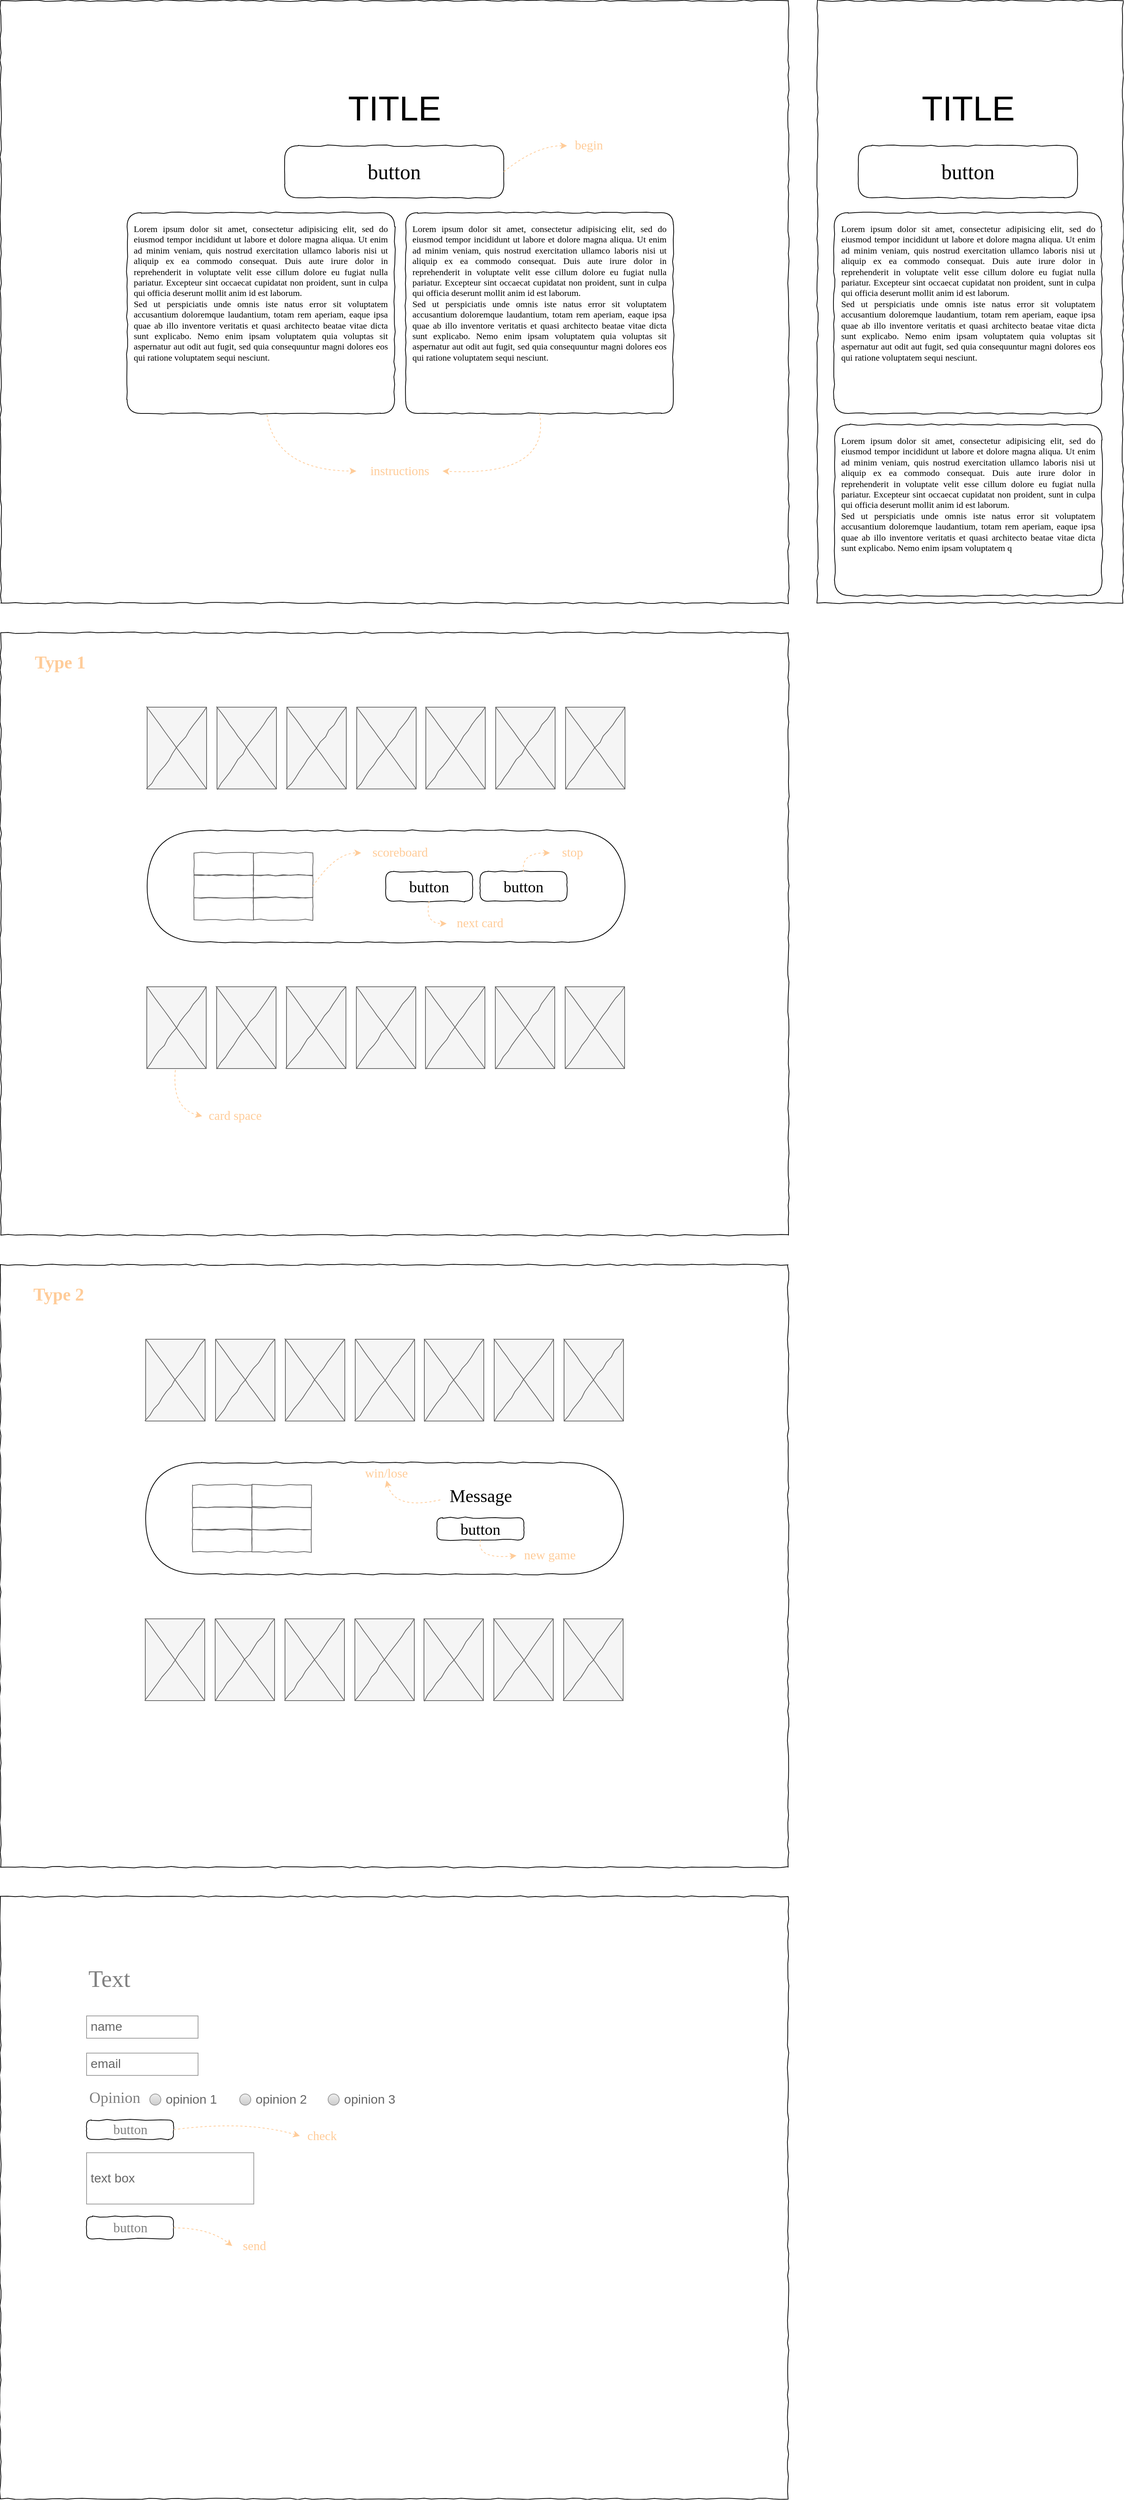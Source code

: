 <mxfile version="10.6.7" type="github"><diagram name="Page-1" id="03018318-947c-dd8e-b7a3-06fadd420f32"><mxGraphModel dx="854" dy="727" grid="1" gridSize="10" guides="1" tooltips="1" connect="1" arrows="1" fold="1" page="1" pageScale="1" pageWidth="1100" pageHeight="850" background="#ffffff" math="0" shadow="0"><root><mxCell id="0"/><mxCell id="1" parent="0"/><mxCell id="S-sE8mVcfjPv7YNDt74Y-12" value="" style="whiteSpace=wrap;html=1;rounded=0;shadow=0;labelBackgroundColor=none;strokeColor=#000000;strokeWidth=1;fillColor=none;fontFamily=Verdana;fontSize=12;fontColor=#000000;align=center;comic=1;" parent="1" vertex="1"><mxGeometry x="20" y="870" width="1060" height="810" as="geometry"/></mxCell><mxCell id="677b7b8949515195-1" value="" style="whiteSpace=wrap;html=1;rounded=0;shadow=0;labelBackgroundColor=none;strokeColor=#000000;strokeWidth=1;fillColor=none;fontFamily=Verdana;fontSize=12;fontColor=#000000;align=center;comic=1;" parent="1" vertex="1"><mxGeometry x="20" y="20" width="1060" height="810" as="geometry"/></mxCell><mxCell id="677b7b8949515195-15" value="&lt;div style=&quot;text-align: justify&quot;&gt;&lt;span&gt;Lorem ipsum dolor sit amet, consectetur adipisicing elit, sed do eiusmod tempor incididunt ut labore et dolore magna aliqua. Ut enim ad minim veniam, quis nostrud exercitation ullamco laboris nisi ut aliquip ex ea commodo consequat. Duis aute irure dolor in reprehenderit in voluptate velit esse cillum dolore eu fugiat nulla pariatur. Excepteur sint occaecat cupidatat non proident, sunt in culpa qui officia deserunt mollit anim id est laborum.&lt;/span&gt;&lt;/div&gt;&lt;div style=&quot;text-align: justify&quot;&gt;&lt;span&gt;Sed ut perspiciatis unde omnis iste natus error sit voluptatem accusantium doloremque laudantium, totam rem aperiam, eaque ipsa quae ab illo inventore veritatis et quasi architecto beatae vitae dicta sunt explicabo. Nemo enim ipsam voluptatem quia voluptas sit aspernatur aut odit aut fugit, sed quia consequuntur magni dolores eos qui ratione voluptatem sequi nesciunt.&amp;nbsp;&lt;/span&gt;&lt;/div&gt;" style="whiteSpace=wrap;html=1;rounded=1;shadow=0;labelBackgroundColor=none;strokeColor=#000000;strokeWidth=1;fillColor=none;fontFamily=Verdana;fontSize=12;fontColor=#000000;align=center;verticalAlign=top;spacing=10;comic=1;arcSize=7;" parent="1" vertex="1"><mxGeometry x="190" y="305" width="360" height="270" as="geometry"/></mxCell><mxCell id="677b7b8949515195-16" value="" style="verticalLabelPosition=bottom;shadow=0;dashed=0;align=center;html=1;verticalAlign=top;strokeWidth=1;shape=mxgraph.mockup.graphics.simpleIcon;strokeColor=#666666;fillColor=#f5f5f5;rounded=0;labelBackgroundColor=none;fontFamily=Verdana;fontSize=14;fontColor=#333333;comic=1;" parent="1" vertex="1"><mxGeometry x="217" y="970" width="80" height="110" as="geometry"/></mxCell><mxCell id="S-sE8mVcfjPv7YNDt74Y-5" value="&lt;p style=&quot;line-height: 70%&quot;&gt;button&lt;/p&gt;" style="whiteSpace=wrap;html=1;rounded=1;shadow=0;labelBackgroundColor=none;strokeColor=#000000;strokeWidth=1;fillColor=#ffffff;fontFamily=Verdana;fontSize=28;fontColor=#000000;align=center;comic=1;arcSize=26;" parent="1" vertex="1"><mxGeometry x="402" y="215" width="295" height="70" as="geometry"/></mxCell><mxCell id="S-sE8mVcfjPv7YNDt74Y-6" value="&lt;font style=&quot;font-size: 46px&quot;&gt;TITLE&lt;/font&gt;" style="text;html=1;strokeColor=none;fillColor=none;align=center;verticalAlign=middle;whiteSpace=wrap;rounded=0;" parent="1" vertex="1"><mxGeometry x="460" y="150" width="180" height="30" as="geometry"/></mxCell><mxCell id="S-sE8mVcfjPv7YNDt74Y-8" value="&lt;div style=&quot;text-align: justify&quot;&gt;&lt;span&gt;Lorem ipsum dolor sit amet, consectetur adipisicing elit, sed do eiusmod tempor incididunt ut labore et dolore magna aliqua. Ut enim ad minim veniam, quis nostrud exercitation ullamco laboris nisi ut aliquip ex ea commodo consequat. Duis aute irure dolor in reprehenderit in voluptate velit esse cillum dolore eu fugiat nulla pariatur. Excepteur sint occaecat cupidatat non proident, sunt in culpa qui officia deserunt mollit anim id est laborum.&lt;/span&gt;&lt;/div&gt;&lt;div style=&quot;text-align: justify&quot;&gt;&lt;span&gt;Sed ut perspiciatis unde omnis iste natus error sit voluptatem accusantium doloremque laudantium, totam rem aperiam, eaque ipsa quae ab illo inventore veritatis et quasi architecto beatae vitae dicta sunt explicabo. Nemo enim ipsam voluptatem quia voluptas sit aspernatur aut odit aut fugit, sed quia consequuntur magni dolores eos qui ratione voluptatem sequi nesciunt.&amp;nbsp;&lt;/span&gt;&lt;/div&gt;" style="whiteSpace=wrap;html=1;rounded=1;shadow=0;labelBackgroundColor=none;strokeColor=#000000;strokeWidth=1;fillColor=none;fontFamily=Verdana;fontSize=12;fontColor=#000000;align=center;verticalAlign=top;spacing=10;comic=1;arcSize=6;" parent="1" vertex="1"><mxGeometry x="565" y="305" width="360" height="270" as="geometry"/></mxCell><mxCell id="S-sE8mVcfjPv7YNDt74Y-13" value="&lt;div style=&quot;text-align: justify&quot;&gt;&lt;br&gt;&lt;/div&gt;" style="whiteSpace=wrap;html=1;rounded=1;shadow=0;labelBackgroundColor=none;strokeColor=#000000;strokeWidth=1;fillColor=none;fontFamily=Verdana;fontSize=12;fontColor=#000000;align=center;verticalAlign=top;spacing=10;comic=1;arcSize=50;" parent="1" vertex="1"><mxGeometry x="217" y="1136" width="643" height="150" as="geometry"/></mxCell><mxCell id="S-sE8mVcfjPv7YNDt74Y-22" value="" style="group" parent="1" vertex="1" connectable="0"><mxGeometry x="280" y="1166" width="160" height="90" as="geometry"/></mxCell><mxCell id="S-sE8mVcfjPv7YNDt74Y-16" value="" style="rounded=0;whiteSpace=wrap;html=1;shadow=0;dashed=0;strokeColor=#666666;strokeWidth=1;fillColor=none;fontSize=17;fontColor=#ffffff;comic=1;" parent="S-sE8mVcfjPv7YNDt74Y-22" vertex="1"><mxGeometry x="80" width="80" height="30" as="geometry"/></mxCell><mxCell id="S-sE8mVcfjPv7YNDt74Y-17" value="" style="rounded=0;whiteSpace=wrap;html=1;shadow=0;dashed=0;strokeColor=#666666;strokeWidth=1;fillColor=none;fontSize=17;fontColor=#ffffff;comic=1;" parent="S-sE8mVcfjPv7YNDt74Y-22" vertex="1"><mxGeometry width="80" height="30" as="geometry"/></mxCell><mxCell id="S-sE8mVcfjPv7YNDt74Y-18" value="" style="rounded=0;whiteSpace=wrap;html=1;shadow=0;dashed=0;strokeColor=#666666;strokeWidth=1;fillColor=none;fontSize=17;fontColor=#ffffff;comic=1;" parent="S-sE8mVcfjPv7YNDt74Y-22" vertex="1"><mxGeometry x="80" y="30" width="80" height="30" as="geometry"/></mxCell><mxCell id="S-sE8mVcfjPv7YNDt74Y-19" value="" style="rounded=0;whiteSpace=wrap;html=1;shadow=0;dashed=0;strokeColor=#666666;strokeWidth=1;fillColor=none;fontSize=17;fontColor=#ffffff;comic=1;" parent="S-sE8mVcfjPv7YNDt74Y-22" vertex="1"><mxGeometry y="30" width="80" height="30" as="geometry"/></mxCell><mxCell id="S-sE8mVcfjPv7YNDt74Y-20" value="" style="rounded=0;whiteSpace=wrap;html=1;shadow=0;dashed=0;strokeColor=#666666;strokeWidth=1;fillColor=none;fontSize=17;fontColor=#ffffff;comic=1;" parent="S-sE8mVcfjPv7YNDt74Y-22" vertex="1"><mxGeometry x="80" y="60" width="80" height="30" as="geometry"/></mxCell><mxCell id="S-sE8mVcfjPv7YNDt74Y-21" value="" style="rounded=0;whiteSpace=wrap;html=1;shadow=0;dashed=0;strokeColor=#666666;strokeWidth=1;fillColor=none;fontSize=17;fontColor=#ffffff;comic=1;" parent="S-sE8mVcfjPv7YNDt74Y-22" vertex="1"><mxGeometry y="60" width="80" height="30" as="geometry"/></mxCell><mxCell id="S-sE8mVcfjPv7YNDt74Y-23" value="&lt;p style=&quot;line-height: 70%&quot;&gt;&lt;font style=&quot;font-size: 21px&quot;&gt;button&lt;/font&gt;&lt;/p&gt;" style="whiteSpace=wrap;html=1;rounded=1;shadow=0;labelBackgroundColor=none;strokeColor=#000000;strokeWidth=1;fillColor=#ffffff;fontFamily=Verdana;fontSize=28;fontColor=#000000;align=center;comic=1;arcSize=26;" parent="1" vertex="1"><mxGeometry x="538" y="1191" width="117" height="40" as="geometry"/></mxCell><mxCell id="S-sE8mVcfjPv7YNDt74Y-26" value="&lt;p style=&quot;line-height: 70%&quot;&gt;&lt;font style=&quot;font-size: 21px&quot;&gt;button&lt;/font&gt;&lt;/p&gt;" style="whiteSpace=wrap;html=1;rounded=1;shadow=0;labelBackgroundColor=none;strokeColor=#000000;strokeWidth=1;fillColor=#ffffff;fontFamily=Verdana;fontSize=28;fontColor=#000000;align=center;comic=1;arcSize=26;" parent="1" vertex="1"><mxGeometry x="665" y="1191" width="117" height="40" as="geometry"/></mxCell><mxCell id="S-sE8mVcfjPv7YNDt74Y-34" value="" style="verticalLabelPosition=bottom;shadow=0;dashed=0;align=center;html=1;verticalAlign=top;strokeWidth=1;shape=mxgraph.mockup.graphics.simpleIcon;strokeColor=#666666;fillColor=#f5f5f5;rounded=0;labelBackgroundColor=none;fontFamily=Verdana;fontSize=14;fontColor=#333333;comic=1;" parent="1" vertex="1"><mxGeometry x="311" y="970" width="80" height="110" as="geometry"/></mxCell><mxCell id="S-sE8mVcfjPv7YNDt74Y-35" value="" style="verticalLabelPosition=bottom;shadow=0;dashed=0;align=center;html=1;verticalAlign=top;strokeWidth=1;shape=mxgraph.mockup.graphics.simpleIcon;strokeColor=#666666;fillColor=#f5f5f5;rounded=0;labelBackgroundColor=none;fontFamily=Verdana;fontSize=14;fontColor=#333333;comic=1;" parent="1" vertex="1"><mxGeometry x="405" y="970" width="80" height="110" as="geometry"/></mxCell><mxCell id="S-sE8mVcfjPv7YNDt74Y-36" value="" style="verticalLabelPosition=bottom;shadow=0;dashed=0;align=center;html=1;verticalAlign=top;strokeWidth=1;shape=mxgraph.mockup.graphics.simpleIcon;strokeColor=#666666;fillColor=#f5f5f5;rounded=0;labelBackgroundColor=none;fontFamily=Verdana;fontSize=14;fontColor=#333333;comic=1;" parent="1" vertex="1"><mxGeometry x="499" y="970" width="80" height="110" as="geometry"/></mxCell><mxCell id="S-sE8mVcfjPv7YNDt74Y-37" value="" style="verticalLabelPosition=bottom;shadow=0;dashed=0;align=center;html=1;verticalAlign=top;strokeWidth=1;shape=mxgraph.mockup.graphics.simpleIcon;strokeColor=#666666;fillColor=#f5f5f5;rounded=0;labelBackgroundColor=none;fontFamily=Verdana;fontSize=14;fontColor=#333333;comic=1;" parent="1" vertex="1"><mxGeometry x="592" y="970" width="80" height="110" as="geometry"/></mxCell><mxCell id="S-sE8mVcfjPv7YNDt74Y-38" value="" style="verticalLabelPosition=bottom;shadow=0;dashed=0;align=center;html=1;verticalAlign=top;strokeWidth=1;shape=mxgraph.mockup.graphics.simpleIcon;strokeColor=#666666;fillColor=#f5f5f5;rounded=0;labelBackgroundColor=none;fontFamily=Verdana;fontSize=14;fontColor=#333333;comic=1;" parent="1" vertex="1"><mxGeometry x="686" y="970" width="80" height="110" as="geometry"/></mxCell><mxCell id="S-sE8mVcfjPv7YNDt74Y-39" value="" style="verticalLabelPosition=bottom;shadow=0;dashed=0;align=center;html=1;verticalAlign=top;strokeWidth=1;shape=mxgraph.mockup.graphics.simpleIcon;strokeColor=#666666;fillColor=#f5f5f5;rounded=0;labelBackgroundColor=none;fontFamily=Verdana;fontSize=14;fontColor=#333333;comic=1;" parent="1" vertex="1"><mxGeometry x="780" y="970" width="80" height="110" as="geometry"/></mxCell><mxCell id="S-sE8mVcfjPv7YNDt74Y-41" value="" style="verticalLabelPosition=bottom;shadow=0;dashed=0;align=center;html=1;verticalAlign=top;strokeWidth=1;shape=mxgraph.mockup.graphics.simpleIcon;strokeColor=#666666;fillColor=#f5f5f5;rounded=0;labelBackgroundColor=none;fontFamily=Verdana;fontSize=14;fontColor=#333333;comic=1;" parent="1" vertex="1"><mxGeometry x="216.5" y="1346" width="80" height="110" as="geometry"/></mxCell><mxCell id="S-sE8mVcfjPv7YNDt74Y-42" value="" style="verticalLabelPosition=bottom;shadow=0;dashed=0;align=center;html=1;verticalAlign=top;strokeWidth=1;shape=mxgraph.mockup.graphics.simpleIcon;strokeColor=#666666;fillColor=#f5f5f5;rounded=0;labelBackgroundColor=none;fontFamily=Verdana;fontSize=14;fontColor=#333333;comic=1;" parent="1" vertex="1"><mxGeometry x="310.5" y="1346" width="80" height="110" as="geometry"/></mxCell><mxCell id="S-sE8mVcfjPv7YNDt74Y-43" value="" style="verticalLabelPosition=bottom;shadow=0;dashed=0;align=center;html=1;verticalAlign=top;strokeWidth=1;shape=mxgraph.mockup.graphics.simpleIcon;strokeColor=#666666;fillColor=#f5f5f5;rounded=0;labelBackgroundColor=none;fontFamily=Verdana;fontSize=14;fontColor=#333333;comic=1;" parent="1" vertex="1"><mxGeometry x="404.5" y="1346" width="80" height="110" as="geometry"/></mxCell><mxCell id="S-sE8mVcfjPv7YNDt74Y-44" value="" style="verticalLabelPosition=bottom;shadow=0;dashed=0;align=center;html=1;verticalAlign=top;strokeWidth=1;shape=mxgraph.mockup.graphics.simpleIcon;strokeColor=#666666;fillColor=#f5f5f5;rounded=0;labelBackgroundColor=none;fontFamily=Verdana;fontSize=14;fontColor=#333333;comic=1;" parent="1" vertex="1"><mxGeometry x="498.5" y="1346" width="80" height="110" as="geometry"/></mxCell><mxCell id="S-sE8mVcfjPv7YNDt74Y-45" value="" style="verticalLabelPosition=bottom;shadow=0;dashed=0;align=center;html=1;verticalAlign=top;strokeWidth=1;shape=mxgraph.mockup.graphics.simpleIcon;strokeColor=#666666;fillColor=#f5f5f5;rounded=0;labelBackgroundColor=none;fontFamily=Verdana;fontSize=14;fontColor=#333333;comic=1;" parent="1" vertex="1"><mxGeometry x="591.5" y="1346" width="80" height="110" as="geometry"/></mxCell><mxCell id="S-sE8mVcfjPv7YNDt74Y-46" value="" style="verticalLabelPosition=bottom;shadow=0;dashed=0;align=center;html=1;verticalAlign=top;strokeWidth=1;shape=mxgraph.mockup.graphics.simpleIcon;strokeColor=#666666;fillColor=#f5f5f5;rounded=0;labelBackgroundColor=none;fontFamily=Verdana;fontSize=14;fontColor=#333333;comic=1;" parent="1" vertex="1"><mxGeometry x="685.5" y="1346" width="80" height="110" as="geometry"/></mxCell><mxCell id="S-sE8mVcfjPv7YNDt74Y-47" value="" style="verticalLabelPosition=bottom;shadow=0;dashed=0;align=center;html=1;verticalAlign=top;strokeWidth=1;shape=mxgraph.mockup.graphics.simpleIcon;strokeColor=#666666;fillColor=#f5f5f5;rounded=0;labelBackgroundColor=none;fontFamily=Verdana;fontSize=14;fontColor=#333333;comic=1;" parent="1" vertex="1"><mxGeometry x="779.5" y="1346" width="80" height="110" as="geometry"/></mxCell><mxCell id="S-sE8mVcfjPv7YNDt74Y-50" value="card space" style="text;html=1;align=center;verticalAlign=middle;whiteSpace=wrap;rounded=0;shadow=0;dashed=0;comic=0;fontSize=17;fontFamily=Comic Sans MS;fontColor=#FFCC99;" parent="1" vertex="1"><mxGeometry x="291" y="1500" width="89" height="40" as="geometry"/></mxCell><mxCell id="S-sE8mVcfjPv7YNDt74Y-51" value="" style="curved=1;endArrow=classic;html=1;fontFamily=Comic Sans MS;fontSize=17;fontColor=#CCCCCC;entryX=0;entryY=0.5;entryDx=0;entryDy=0;exitX=0.481;exitY=1.018;exitDx=0;exitDy=0;exitPerimeter=0;dashed=1;strokeColor=#FFCC99;" parent="1" source="S-sE8mVcfjPv7YNDt74Y-41" target="S-sE8mVcfjPv7YNDt74Y-50" edge="1"><mxGeometry width="50" height="50" relative="1" as="geometry"><mxPoint x="20" y="1840" as="sourcePoint"/><mxPoint x="70" y="1790" as="targetPoint"/><Array as="points"><mxPoint x="250" y="1510"/></Array></mxGeometry></mxCell><mxCell id="S-sE8mVcfjPv7YNDt74Y-57" value="" style="curved=1;endArrow=classic;html=1;dashed=1;strokeColor=#FFCC99;fontFamily=Comic Sans MS;fontSize=17;fontColor=#FFCC99;exitX=1;exitY=0.5;exitDx=0;exitDy=0;entryX=0;entryY=0.5;entryDx=0;entryDy=0;" parent="1" source="S-sE8mVcfjPv7YNDt74Y-18" target="S-sE8mVcfjPv7YNDt74Y-58" edge="1"><mxGeometry width="50" height="50" relative="1" as="geometry"><mxPoint x="470" y="1256" as="sourcePoint"/><mxPoint x="520" y="1206" as="targetPoint"/><Array as="points"><mxPoint x="470" y="1166"/></Array></mxGeometry></mxCell><mxCell id="S-sE8mVcfjPv7YNDt74Y-58" value="scoreboard" style="text;html=1;align=center;verticalAlign=middle;whiteSpace=wrap;rounded=0;shadow=0;dashed=0;comic=0;fontSize=17;fontFamily=Comic Sans MS;fontColor=#FFCC99;" parent="1" vertex="1"><mxGeometry x="505" y="1146" width="105" height="40" as="geometry"/></mxCell><mxCell id="S-sE8mVcfjPv7YNDt74Y-59" value="Type 1" style="text;html=1;align=center;verticalAlign=middle;whiteSpace=wrap;rounded=0;shadow=0;dashed=0;comic=0;fontSize=24;fontFamily=Comic Sans MS;fontColor=#FFCC99;fontStyle=1" parent="1" vertex="1"><mxGeometry x="40" y="890" width="120" height="40" as="geometry"/></mxCell><mxCell id="S-sE8mVcfjPv7YNDt74Y-60" value="" style="curved=1;endArrow=classic;html=1;dashed=1;strokeColor=#FFCC99;fontFamily=Comic Sans MS;fontSize=24;fontColor=#FFCC99;entryX=0;entryY=0.5;entryDx=0;entryDy=0;exitX=0.5;exitY=1;exitDx=0;exitDy=0;" parent="1" source="S-sE8mVcfjPv7YNDt74Y-23" target="S-sE8mVcfjPv7YNDt74Y-61" edge="1"><mxGeometry width="50" height="50" relative="1" as="geometry"><mxPoint x="565" y="1286" as="sourcePoint"/><mxPoint x="615" y="1236" as="targetPoint"/><Array as="points"><mxPoint x="590" y="1261"/></Array></mxGeometry></mxCell><mxCell id="S-sE8mVcfjPv7YNDt74Y-61" value="next card" style="text;html=1;align=center;verticalAlign=middle;whiteSpace=wrap;rounded=0;shadow=0;dashed=0;comic=0;fontSize=17;fontFamily=Comic Sans MS;fontColor=#FFCC99;" parent="1" vertex="1"><mxGeometry x="620" y="1241" width="90" height="40" as="geometry"/></mxCell><mxCell id="S-sE8mVcfjPv7YNDt74Y-62" value="" style="curved=1;endArrow=classic;html=1;dashed=1;strokeColor=#FFCC99;fontFamily=Comic Sans MS;fontSize=24;fontColor=#FFCC99;entryX=0;entryY=0.5;entryDx=0;entryDy=0;exitX=0.5;exitY=0;exitDx=0;exitDy=0;" parent="1" source="S-sE8mVcfjPv7YNDt74Y-26" target="S-sE8mVcfjPv7YNDt74Y-63" edge="1"><mxGeometry width="50" height="50" relative="1" as="geometry"><mxPoint x="676" y="1191" as="sourcePoint"/><mxPoint x="726" y="1141" as="targetPoint"/><Array as="points"><mxPoint x="720" y="1166"/></Array></mxGeometry></mxCell><mxCell id="S-sE8mVcfjPv7YNDt74Y-63" value="stop" style="text;html=1;align=center;verticalAlign=middle;whiteSpace=wrap;rounded=0;shadow=0;dashed=0;comic=0;fontSize=17;fontFamily=Comic Sans MS;fontColor=#FFCC99;" parent="1" vertex="1"><mxGeometry x="759" y="1146" width="61" height="40" as="geometry"/></mxCell><mxCell id="S-sE8mVcfjPv7YNDt74Y-64" value="" style="whiteSpace=wrap;html=1;rounded=0;shadow=0;labelBackgroundColor=none;strokeColor=#000000;strokeWidth=1;fillColor=none;fontFamily=Verdana;fontSize=12;fontColor=#000000;align=center;comic=1;" parent="1" vertex="1"><mxGeometry x="19.5" y="1720" width="1060" height="810" as="geometry"/></mxCell><mxCell id="S-sE8mVcfjPv7YNDt74Y-65" value="" style="verticalLabelPosition=bottom;shadow=0;dashed=0;align=center;html=1;verticalAlign=top;strokeWidth=1;shape=mxgraph.mockup.graphics.simpleIcon;strokeColor=#666666;fillColor=#f5f5f5;rounded=0;labelBackgroundColor=none;fontFamily=Verdana;fontSize=14;fontColor=#333333;comic=1;" parent="1" vertex="1"><mxGeometry x="215" y="1820" width="80" height="110" as="geometry"/></mxCell><mxCell id="S-sE8mVcfjPv7YNDt74Y-66" value="&lt;div style=&quot;text-align: justify&quot;&gt;&lt;br&gt;&lt;/div&gt;" style="whiteSpace=wrap;html=1;rounded=1;shadow=0;labelBackgroundColor=none;strokeColor=#000000;strokeWidth=1;fillColor=none;fontFamily=Verdana;fontSize=12;fontColor=#000000;align=center;verticalAlign=top;spacing=10;comic=1;arcSize=50;" parent="1" vertex="1"><mxGeometry x="215" y="1986" width="643" height="150" as="geometry"/></mxCell><mxCell id="S-sE8mVcfjPv7YNDt74Y-67" value="" style="group" parent="1" vertex="1" connectable="0"><mxGeometry x="278" y="2016" width="160" height="90" as="geometry"/></mxCell><mxCell id="S-sE8mVcfjPv7YNDt74Y-68" value="" style="rounded=0;whiteSpace=wrap;html=1;shadow=0;dashed=0;strokeColor=#666666;strokeWidth=1;fillColor=none;fontSize=17;fontColor=#ffffff;comic=1;" parent="S-sE8mVcfjPv7YNDt74Y-67" vertex="1"><mxGeometry x="80" width="80" height="30" as="geometry"/></mxCell><mxCell id="S-sE8mVcfjPv7YNDt74Y-69" value="" style="rounded=0;whiteSpace=wrap;html=1;shadow=0;dashed=0;strokeColor=#666666;strokeWidth=1;fillColor=none;fontSize=17;fontColor=#ffffff;comic=1;" parent="S-sE8mVcfjPv7YNDt74Y-67" vertex="1"><mxGeometry width="80" height="30" as="geometry"/></mxCell><mxCell id="S-sE8mVcfjPv7YNDt74Y-70" value="" style="rounded=0;whiteSpace=wrap;html=1;shadow=0;dashed=0;strokeColor=#666666;strokeWidth=1;fillColor=none;fontSize=17;fontColor=#ffffff;comic=1;" parent="S-sE8mVcfjPv7YNDt74Y-67" vertex="1"><mxGeometry x="80" y="30" width="80" height="30" as="geometry"/></mxCell><mxCell id="S-sE8mVcfjPv7YNDt74Y-71" value="" style="rounded=0;whiteSpace=wrap;html=1;shadow=0;dashed=0;strokeColor=#666666;strokeWidth=1;fillColor=none;fontSize=17;fontColor=#ffffff;comic=1;" parent="S-sE8mVcfjPv7YNDt74Y-67" vertex="1"><mxGeometry y="30" width="80" height="30" as="geometry"/></mxCell><mxCell id="S-sE8mVcfjPv7YNDt74Y-72" value="" style="rounded=0;whiteSpace=wrap;html=1;shadow=0;dashed=0;strokeColor=#666666;strokeWidth=1;fillColor=none;fontSize=17;fontColor=#ffffff;comic=1;" parent="S-sE8mVcfjPv7YNDt74Y-67" vertex="1"><mxGeometry x="80" y="60" width="80" height="30" as="geometry"/></mxCell><mxCell id="S-sE8mVcfjPv7YNDt74Y-73" value="" style="rounded=0;whiteSpace=wrap;html=1;shadow=0;dashed=0;strokeColor=#666666;strokeWidth=1;fillColor=none;fontSize=17;fontColor=#ffffff;comic=1;" parent="S-sE8mVcfjPv7YNDt74Y-67" vertex="1"><mxGeometry y="60" width="80" height="30" as="geometry"/></mxCell><mxCell id="S-sE8mVcfjPv7YNDt74Y-74" value="&lt;p style=&quot;line-height: 70%&quot;&gt;&lt;font style=&quot;font-size: 21px&quot;&gt;button&lt;/font&gt;&lt;/p&gt;" style="whiteSpace=wrap;html=1;rounded=1;shadow=0;labelBackgroundColor=none;strokeColor=#000000;strokeWidth=1;fillColor=#ffffff;fontFamily=Verdana;fontSize=28;fontColor=#000000;align=center;comic=1;arcSize=26;" parent="1" vertex="1"><mxGeometry x="607" y="2060" width="117" height="30" as="geometry"/></mxCell><mxCell id="S-sE8mVcfjPv7YNDt74Y-76" value="" style="verticalLabelPosition=bottom;shadow=0;dashed=0;align=center;html=1;verticalAlign=top;strokeWidth=1;shape=mxgraph.mockup.graphics.simpleIcon;strokeColor=#666666;fillColor=#f5f5f5;rounded=0;labelBackgroundColor=none;fontFamily=Verdana;fontSize=14;fontColor=#333333;comic=1;" parent="1" vertex="1"><mxGeometry x="309" y="1820" width="80" height="110" as="geometry"/></mxCell><mxCell id="S-sE8mVcfjPv7YNDt74Y-77" value="" style="verticalLabelPosition=bottom;shadow=0;dashed=0;align=center;html=1;verticalAlign=top;strokeWidth=1;shape=mxgraph.mockup.graphics.simpleIcon;strokeColor=#666666;fillColor=#f5f5f5;rounded=0;labelBackgroundColor=none;fontFamily=Verdana;fontSize=14;fontColor=#333333;comic=1;" parent="1" vertex="1"><mxGeometry x="403" y="1820" width="80" height="110" as="geometry"/></mxCell><mxCell id="S-sE8mVcfjPv7YNDt74Y-78" value="" style="verticalLabelPosition=bottom;shadow=0;dashed=0;align=center;html=1;verticalAlign=top;strokeWidth=1;shape=mxgraph.mockup.graphics.simpleIcon;strokeColor=#666666;fillColor=#f5f5f5;rounded=0;labelBackgroundColor=none;fontFamily=Verdana;fontSize=14;fontColor=#333333;comic=1;" parent="1" vertex="1"><mxGeometry x="497" y="1820" width="80" height="110" as="geometry"/></mxCell><mxCell id="S-sE8mVcfjPv7YNDt74Y-79" value="" style="verticalLabelPosition=bottom;shadow=0;dashed=0;align=center;html=1;verticalAlign=top;strokeWidth=1;shape=mxgraph.mockup.graphics.simpleIcon;strokeColor=#666666;fillColor=#f5f5f5;rounded=0;labelBackgroundColor=none;fontFamily=Verdana;fontSize=14;fontColor=#333333;comic=1;" parent="1" vertex="1"><mxGeometry x="590" y="1820" width="80" height="110" as="geometry"/></mxCell><mxCell id="S-sE8mVcfjPv7YNDt74Y-80" value="" style="verticalLabelPosition=bottom;shadow=0;dashed=0;align=center;html=1;verticalAlign=top;strokeWidth=1;shape=mxgraph.mockup.graphics.simpleIcon;strokeColor=#666666;fillColor=#f5f5f5;rounded=0;labelBackgroundColor=none;fontFamily=Verdana;fontSize=14;fontColor=#333333;comic=1;" parent="1" vertex="1"><mxGeometry x="684" y="1820" width="80" height="110" as="geometry"/></mxCell><mxCell id="S-sE8mVcfjPv7YNDt74Y-81" value="" style="verticalLabelPosition=bottom;shadow=0;dashed=0;align=center;html=1;verticalAlign=top;strokeWidth=1;shape=mxgraph.mockup.graphics.simpleIcon;strokeColor=#666666;fillColor=#f5f5f5;rounded=0;labelBackgroundColor=none;fontFamily=Verdana;fontSize=14;fontColor=#333333;comic=1;" parent="1" vertex="1"><mxGeometry x="778" y="1820" width="80" height="110" as="geometry"/></mxCell><mxCell id="S-sE8mVcfjPv7YNDt74Y-82" value="" style="verticalLabelPosition=bottom;shadow=0;dashed=0;align=center;html=1;verticalAlign=top;strokeWidth=1;shape=mxgraph.mockup.graphics.simpleIcon;strokeColor=#666666;fillColor=#f5f5f5;rounded=0;labelBackgroundColor=none;fontFamily=Verdana;fontSize=14;fontColor=#333333;comic=1;" parent="1" vertex="1"><mxGeometry x="214.5" y="2196" width="80" height="110" as="geometry"/></mxCell><mxCell id="S-sE8mVcfjPv7YNDt74Y-83" value="" style="verticalLabelPosition=bottom;shadow=0;dashed=0;align=center;html=1;verticalAlign=top;strokeWidth=1;shape=mxgraph.mockup.graphics.simpleIcon;strokeColor=#666666;fillColor=#f5f5f5;rounded=0;labelBackgroundColor=none;fontFamily=Verdana;fontSize=14;fontColor=#333333;comic=1;" parent="1" vertex="1"><mxGeometry x="308.5" y="2196" width="80" height="110" as="geometry"/></mxCell><mxCell id="S-sE8mVcfjPv7YNDt74Y-84" value="" style="verticalLabelPosition=bottom;shadow=0;dashed=0;align=center;html=1;verticalAlign=top;strokeWidth=1;shape=mxgraph.mockup.graphics.simpleIcon;strokeColor=#666666;fillColor=#f5f5f5;rounded=0;labelBackgroundColor=none;fontFamily=Verdana;fontSize=14;fontColor=#333333;comic=1;" parent="1" vertex="1"><mxGeometry x="402.5" y="2196" width="80" height="110" as="geometry"/></mxCell><mxCell id="S-sE8mVcfjPv7YNDt74Y-85" value="" style="verticalLabelPosition=bottom;shadow=0;dashed=0;align=center;html=1;verticalAlign=top;strokeWidth=1;shape=mxgraph.mockup.graphics.simpleIcon;strokeColor=#666666;fillColor=#f5f5f5;rounded=0;labelBackgroundColor=none;fontFamily=Verdana;fontSize=14;fontColor=#333333;comic=1;" parent="1" vertex="1"><mxGeometry x="496.5" y="2196" width="80" height="110" as="geometry"/></mxCell><mxCell id="S-sE8mVcfjPv7YNDt74Y-86" value="" style="verticalLabelPosition=bottom;shadow=0;dashed=0;align=center;html=1;verticalAlign=top;strokeWidth=1;shape=mxgraph.mockup.graphics.simpleIcon;strokeColor=#666666;fillColor=#f5f5f5;rounded=0;labelBackgroundColor=none;fontFamily=Verdana;fontSize=14;fontColor=#333333;comic=1;" parent="1" vertex="1"><mxGeometry x="589.5" y="2196" width="80" height="110" as="geometry"/></mxCell><mxCell id="S-sE8mVcfjPv7YNDt74Y-87" value="" style="verticalLabelPosition=bottom;shadow=0;dashed=0;align=center;html=1;verticalAlign=top;strokeWidth=1;shape=mxgraph.mockup.graphics.simpleIcon;strokeColor=#666666;fillColor=#f5f5f5;rounded=0;labelBackgroundColor=none;fontFamily=Verdana;fontSize=14;fontColor=#333333;comic=1;" parent="1" vertex="1"><mxGeometry x="683.5" y="2196" width="80" height="110" as="geometry"/></mxCell><mxCell id="S-sE8mVcfjPv7YNDt74Y-88" value="" style="verticalLabelPosition=bottom;shadow=0;dashed=0;align=center;html=1;verticalAlign=top;strokeWidth=1;shape=mxgraph.mockup.graphics.simpleIcon;strokeColor=#666666;fillColor=#f5f5f5;rounded=0;labelBackgroundColor=none;fontFamily=Verdana;fontSize=14;fontColor=#333333;comic=1;" parent="1" vertex="1"><mxGeometry x="777.5" y="2196" width="80" height="110" as="geometry"/></mxCell><mxCell id="S-sE8mVcfjPv7YNDt74Y-93" value="Type 2" style="text;html=1;align=center;verticalAlign=middle;whiteSpace=wrap;rounded=0;shadow=0;dashed=0;comic=0;fontSize=24;fontFamily=Comic Sans MS;fontColor=#FFCC99;fontStyle=1" parent="1" vertex="1"><mxGeometry x="38" y="1740" width="120" height="40" as="geometry"/></mxCell><mxCell id="S-sE8mVcfjPv7YNDt74Y-94" value="" style="curved=1;endArrow=classic;html=1;dashed=1;strokeColor=#FFCC99;fontFamily=Comic Sans MS;fontSize=24;fontColor=#FFCC99;entryX=0;entryY=0.5;entryDx=0;entryDy=0;exitX=0.5;exitY=1;exitDx=0;exitDy=0;" parent="1" source="S-sE8mVcfjPv7YNDt74Y-74" target="S-sE8mVcfjPv7YNDt74Y-95" edge="1"><mxGeometry width="50" height="50" relative="1" as="geometry"><mxPoint x="563" y="2136" as="sourcePoint"/><mxPoint x="613" y="2086" as="targetPoint"/><Array as="points"><mxPoint x="660" y="2116"/></Array></mxGeometry></mxCell><mxCell id="S-sE8mVcfjPv7YNDt74Y-95" value="new game" style="text;html=1;align=center;verticalAlign=middle;whiteSpace=wrap;rounded=0;shadow=0;dashed=0;comic=0;fontSize=17;fontFamily=Comic Sans MS;fontColor=#FFCC99;" parent="1" vertex="1"><mxGeometry x="714" y="2091" width="90" height="40" as="geometry"/></mxCell><mxCell id="S-sE8mVcfjPv7YNDt74Y-98" value="&lt;font color=&quot;#000000&quot;&gt;Message&lt;/font&gt;" style="text;html=1;strokeColor=none;fillColor=none;align=center;verticalAlign=middle;whiteSpace=wrap;rounded=0;shadow=0;dashed=0;comic=0;fontFamily=Comic Sans MS;fontSize=24;fontColor=#FFCC99;" parent="1" vertex="1"><mxGeometry x="611.5" y="2021" width="108" height="20" as="geometry"/></mxCell><mxCell id="S-sE8mVcfjPv7YNDt74Y-100" value="win/lose" style="text;html=1;align=center;verticalAlign=middle;whiteSpace=wrap;rounded=0;shadow=0;dashed=0;comic=0;fontSize=17;fontFamily=Comic Sans MS;fontColor=#FFCC99;" parent="1" vertex="1"><mxGeometry x="494" y="1991" width="90" height="19" as="geometry"/></mxCell><mxCell id="S-sE8mVcfjPv7YNDt74Y-101" value="" style="curved=1;endArrow=classic;html=1;dashed=1;strokeColor=#FFCC99;fontFamily=Comic Sans MS;fontSize=24;fontColor=#FFCC99;exitX=0;exitY=0.75;exitDx=0;exitDy=0;entryX=0.5;entryY=1;entryDx=0;entryDy=0;" parent="1" source="S-sE8mVcfjPv7YNDt74Y-98" target="S-sE8mVcfjPv7YNDt74Y-100" edge="1"><mxGeometry width="50" height="50" relative="1" as="geometry"><mxPoint x="538" y="2090" as="sourcePoint"/><mxPoint x="588" y="2040" as="targetPoint"/><Array as="points"><mxPoint x="550" y="2050"/></Array></mxGeometry></mxCell><mxCell id="S-sE8mVcfjPv7YNDt74Y-102" value="" style="curved=1;endArrow=classic;html=1;dashed=1;strokeColor=#FFCC99;fontFamily=Comic Sans MS;fontSize=24;fontColor=#FFCC99;exitX=1;exitY=0.5;exitDx=0;exitDy=0;" parent="1" source="S-sE8mVcfjPv7YNDt74Y-5" target="S-sE8mVcfjPv7YNDt74Y-103" edge="1"><mxGeometry width="50" height="50" relative="1" as="geometry"><mxPoint x="701" y="205" as="sourcePoint"/><mxPoint x="751" y="155" as="targetPoint"/><Array as="points"><mxPoint x="740" y="215"/></Array></mxGeometry></mxCell><mxCell id="S-sE8mVcfjPv7YNDt74Y-103" value="begin" style="text;html=1;strokeColor=none;fillColor=none;align=center;verticalAlign=middle;whiteSpace=wrap;rounded=0;shadow=0;dashed=0;fontFamily=Comic Sans MS;fontSize=17;fontColor=#FFCC99;" parent="1" vertex="1"><mxGeometry x="782" y="202.5" width="59" height="25" as="geometry"/></mxCell><mxCell id="S-sE8mVcfjPv7YNDt74Y-104" value="" style="curved=1;endArrow=classic;html=1;dashed=1;strokeColor=#FFCC99;fontFamily=Comic Sans MS;fontSize=24;fontColor=#FFCC99;exitX=0.523;exitY=1.007;exitDx=0;exitDy=0;exitPerimeter=0;entryX=0;entryY=0.5;entryDx=0;entryDy=0;" parent="1" source="677b7b8949515195-15" target="S-sE8mVcfjPv7YNDt74Y-105" edge="1"><mxGeometry width="50" height="50" relative="1" as="geometry"><mxPoint x="706.941" y="259.706" as="sourcePoint"/><mxPoint x="792" y="225" as="targetPoint"/><Array as="points"><mxPoint x="390" y="652"/></Array></mxGeometry></mxCell><mxCell id="S-sE8mVcfjPv7YNDt74Y-105" value="instructions" style="text;html=1;strokeColor=none;fillColor=none;align=center;verticalAlign=middle;whiteSpace=wrap;rounded=0;shadow=0;dashed=0;fontFamily=Comic Sans MS;fontSize=17;fontColor=#FFCC99;" parent="1" vertex="1"><mxGeometry x="498.5" y="640" width="116" height="25" as="geometry"/></mxCell><mxCell id="S-sE8mVcfjPv7YNDt74Y-106" value="" style="curved=1;endArrow=classic;html=1;dashed=1;strokeColor=#FFCC99;fontFamily=Comic Sans MS;fontSize=24;fontColor=#FFCC99;exitX=0.5;exitY=1;exitDx=0;exitDy=0;entryX=1;entryY=0.5;entryDx=0;entryDy=0;" parent="1" source="S-sE8mVcfjPv7YNDt74Y-8" target="S-sE8mVcfjPv7YNDt74Y-105" edge="1"><mxGeometry width="50" height="50" relative="1" as="geometry"><mxPoint x="766.118" y="595.765" as="sourcePoint"/><mxPoint x="853.412" y="652.059" as="targetPoint"/><Array as="points"><mxPoint x="760" y="660"/></Array></mxGeometry></mxCell><mxCell id="S-sE8mVcfjPv7YNDt74Y-138" value="" style="whiteSpace=wrap;html=1;rounded=0;shadow=0;labelBackgroundColor=none;strokeColor=#000000;strokeWidth=1;fillColor=none;fontFamily=Verdana;fontSize=12;fontColor=#000000;align=center;comic=1;" parent="1" vertex="1"><mxGeometry x="19.5" y="2569.5" width="1060" height="810" as="geometry"/></mxCell><mxCell id="S-sE8mVcfjPv7YNDt74Y-139" value="opinion 1" style="shape=ellipse;fillColor=#eeeeee;strokeColor=#999999;gradientColor=#cccccc;html=1;align=left;spacingLeft=4;fontSize=17;fontColor=#666666;labelPosition=right;shadow=0;rounded=1;dashed=0;comic=0;flipH=1;" parent="1" vertex="1"><mxGeometry x="220.5" y="2835" width="15" height="15" as="geometry"/></mxCell><mxCell id="S-sE8mVcfjPv7YNDt74Y-142" value="name" style="strokeWidth=1;shadow=0;dashed=0;align=center;html=1;shape=mxgraph.mockup.forms.pwField;strokeColor=#999999;mainText=;align=left;fillColor=#ffffff;fontColor=#666666;fontSize=17;spacingLeft=3;rounded=1;comic=0;" parent="1" vertex="1"><mxGeometry x="135.5" y="2730" width="150" height="30" as="geometry"/></mxCell><mxCell id="S-sE8mVcfjPv7YNDt74Y-143" value="email" style="strokeWidth=1;shadow=0;dashed=0;align=center;html=1;shape=mxgraph.mockup.forms.pwField;strokeColor=#999999;mainText=;align=left;fillColor=#ffffff;fontColor=#666666;fontSize=17;spacingLeft=3;rounded=1;comic=0;" parent="1" vertex="1"><mxGeometry x="135.5" y="2780" width="150" height="30" as="geometry"/></mxCell><mxCell id="S-sE8mVcfjPv7YNDt74Y-144" value="&lt;font style=&quot;font-size: 21px;&quot;&gt;Opinion&lt;/font&gt;" style="text;html=1;strokeColor=none;fillColor=none;align=center;verticalAlign=middle;whiteSpace=wrap;rounded=0;shadow=0;dashed=0;comic=0;fontFamily=Comic Sans MS;fontSize=21;fontColor=#808080;" parent="1" vertex="1"><mxGeometry x="135.5" y="2830" width="75" height="20" as="geometry"/></mxCell><mxCell id="S-sE8mVcfjPv7YNDt74Y-145" value="opinion 2" style="shape=ellipse;fillColor=#eeeeee;strokeColor=#999999;gradientColor=#cccccc;html=1;align=left;spacingLeft=4;fontSize=17;fontColor=#666666;labelPosition=right;shadow=0;rounded=1;dashed=0;comic=0;flipH=1;" parent="1" vertex="1"><mxGeometry x="341.5" y="2835" width="15" height="15" as="geometry"/></mxCell><mxCell id="S-sE8mVcfjPv7YNDt74Y-146" value="opinion 3" style="shape=ellipse;fillColor=#eeeeee;strokeColor=#999999;gradientColor=#cccccc;html=1;align=left;spacingLeft=4;fontSize=17;fontColor=#666666;labelPosition=right;shadow=0;rounded=1;dashed=0;comic=0;flipH=1;" parent="1" vertex="1"><mxGeometry x="460.5" y="2835" width="15" height="15" as="geometry"/></mxCell><mxCell id="S-sE8mVcfjPv7YNDt74Y-147" value="&lt;p style=&quot;line-height: 70%; font-size: 18px;&quot;&gt;&lt;font style=&quot;font-size: 18px;&quot;&gt;button&lt;/font&gt;&lt;/p&gt;" style="whiteSpace=wrap;html=1;rounded=1;shadow=0;labelBackgroundColor=none;strokeColor=#000000;strokeWidth=1;fillColor=#ffffff;fontFamily=Verdana;fontSize=18;fontColor=#808080;align=center;comic=1;arcSize=26;" parent="1" vertex="1"><mxGeometry x="135.5" y="2870" width="117" height="26" as="geometry"/></mxCell><mxCell id="S-sE8mVcfjPv7YNDt74Y-148" value="&lt;font style=&quot;font-size: 32px&quot;&gt;Text&lt;/font&gt;" style="text;html=1;strokeColor=none;fillColor=none;align=left;verticalAlign=middle;whiteSpace=wrap;rounded=0;shadow=0;dashed=0;comic=0;fontFamily=Comic Sans MS;fontSize=32;fontColor=#808080;" parent="1" vertex="1"><mxGeometry x="135.5" y="2660" width="165" height="40" as="geometry"/></mxCell><mxCell id="S-sE8mVcfjPv7YNDt74Y-149" value="text box" style="strokeWidth=1;shadow=0;dashed=0;align=center;html=1;shape=mxgraph.mockup.forms.pwField;strokeColor=#999999;mainText=;align=left;fillColor=#ffffff;fontColor=#666666;fontSize=17;spacingLeft=3;rounded=1;comic=0;" parent="1" vertex="1"><mxGeometry x="135.5" y="2914" width="225" height="69" as="geometry"/></mxCell><mxCell id="S-sE8mVcfjPv7YNDt74Y-150" value="&lt;p style=&quot;line-height: 70%; font-size: 18px;&quot;&gt;&lt;font style=&quot;font-size: 18px;&quot;&gt;button&lt;/font&gt;&lt;/p&gt;" style="whiteSpace=wrap;html=1;rounded=1;shadow=0;labelBackgroundColor=none;strokeColor=#000000;strokeWidth=1;fillColor=#ffffff;fontFamily=Verdana;fontSize=18;fontColor=#808080;align=center;comic=1;arcSize=26;" parent="1" vertex="1"><mxGeometry x="135.5" y="3000" width="117" height="30" as="geometry"/></mxCell><mxCell id="S-sE8mVcfjPv7YNDt74Y-151" value="check" style="text;html=1;align=center;verticalAlign=middle;whiteSpace=wrap;rounded=0;shadow=0;dashed=0;comic=0;fontSize=17;fontFamily=Comic Sans MS;fontColor=#FFCC99;" parent="1" vertex="1"><mxGeometry x="422.5" y="2882" width="59" height="19" as="geometry"/></mxCell><mxCell id="S-sE8mVcfjPv7YNDt74Y-152" value="" style="curved=1;endArrow=classic;html=1;dashed=1;strokeColor=#FFCC99;fontFamily=Comic Sans MS;fontSize=24;fontColor=#FFCC99;exitX=1;exitY=0.5;exitDx=0;exitDy=0;entryX=0;entryY=0.5;entryDx=0;entryDy=0;" parent="1" source="S-sE8mVcfjPv7YNDt74Y-147" target="S-sE8mVcfjPv7YNDt74Y-151" edge="1"><mxGeometry width="50" height="50" relative="1" as="geometry"><mxPoint x="539.167" y="2926.167" as="sourcePoint"/><mxPoint x="516" y="2930.5" as="targetPoint"/><Array as="points"><mxPoint x="350.5" y="2870"/></Array></mxGeometry></mxCell><mxCell id="S-sE8mVcfjPv7YNDt74Y-153" value="send" style="text;html=1;align=center;verticalAlign=middle;whiteSpace=wrap;rounded=0;shadow=0;dashed=0;comic=0;fontSize=17;fontFamily=Comic Sans MS;fontColor=#FFCC99;" parent="1" vertex="1"><mxGeometry x="331.5" y="3030" width="59" height="19" as="geometry"/></mxCell><mxCell id="S-sE8mVcfjPv7YNDt74Y-154" value="" style="curved=1;endArrow=classic;html=1;dashed=1;strokeColor=#FFCC99;fontFamily=Comic Sans MS;fontSize=24;fontColor=#FFCC99;exitX=1;exitY=0.5;exitDx=0;exitDy=0;entryX=0;entryY=0.5;entryDx=0;entryDy=0;" parent="1" source="S-sE8mVcfjPv7YNDt74Y-150" target="S-sE8mVcfjPv7YNDt74Y-153" edge="1"><mxGeometry width="50" height="50" relative="1" as="geometry"><mxPoint x="262.5" y="2890.667" as="sourcePoint"/><mxPoint x="526" y="2940.5" as="targetPoint"/><Array as="points"><mxPoint x="300.5" y="3015"/></Array></mxGeometry></mxCell><mxCell id="S-sE8mVcfjPv7YNDt74Y-155" value="" style="whiteSpace=wrap;html=1;rounded=0;shadow=0;labelBackgroundColor=none;strokeColor=#000000;strokeWidth=1;fillColor=none;fontFamily=Verdana;fontSize=12;fontColor=#000000;align=center;comic=1;" parent="1" vertex="1"><mxGeometry x="1119" y="20" width="411" height="810" as="geometry"/></mxCell><mxCell id="S-sE8mVcfjPv7YNDt74Y-156" value="&lt;div style=&quot;text-align: justify&quot;&gt;&lt;span&gt;Lorem ipsum dolor sit amet, consectetur adipisicing elit, sed do eiusmod tempor incididunt ut labore et dolore magna aliqua. Ut enim ad minim veniam, quis nostrud exercitation ullamco laboris nisi ut aliquip ex ea commodo consequat. Duis aute irure dolor in reprehenderit in voluptate velit esse cillum dolore eu fugiat nulla pariatur. Excepteur sint occaecat cupidatat non proident, sunt in culpa qui officia deserunt mollit anim id est laborum.&lt;/span&gt;&lt;/div&gt;&lt;div style=&quot;text-align: justify&quot;&gt;&lt;span&gt;Sed ut perspiciatis unde omnis iste natus error sit voluptatem accusantium doloremque laudantium, totam rem aperiam, eaque ipsa quae ab illo inventore veritatis et quasi architecto beatae vitae dicta sunt explicabo. Nemo enim ipsam voluptatem quia voluptas sit aspernatur aut odit aut fugit, sed quia consequuntur magni dolores eos qui ratione voluptatem sequi nesciunt.&amp;nbsp;&lt;/span&gt;&lt;/div&gt;" style="whiteSpace=wrap;html=1;rounded=1;shadow=0;labelBackgroundColor=none;strokeColor=#000000;strokeWidth=1;fillColor=none;fontFamily=Verdana;fontSize=12;fontColor=#000000;align=center;verticalAlign=top;spacing=10;comic=1;arcSize=7;" parent="1" vertex="1"><mxGeometry x="1141.5" y="305" width="360" height="270" as="geometry"/></mxCell><mxCell id="S-sE8mVcfjPv7YNDt74Y-157" value="&lt;p style=&quot;line-height: 70%&quot;&gt;button&lt;/p&gt;" style="whiteSpace=wrap;html=1;rounded=1;shadow=0;labelBackgroundColor=none;strokeColor=#000000;strokeWidth=1;fillColor=#ffffff;fontFamily=Verdana;fontSize=28;fontColor=#000000;align=center;comic=1;arcSize=26;" parent="1" vertex="1"><mxGeometry x="1174" y="215" width="295" height="70" as="geometry"/></mxCell><mxCell id="S-sE8mVcfjPv7YNDt74Y-158" value="&lt;font style=&quot;font-size: 46px&quot;&gt;TITLE&lt;/font&gt;" style="text;html=1;strokeColor=none;fillColor=none;align=center;verticalAlign=middle;whiteSpace=wrap;rounded=0;" parent="1" vertex="1"><mxGeometry x="1231.5" y="150" width="180" height="30" as="geometry"/></mxCell><mxCell id="S-sE8mVcfjPv7YNDt74Y-165" value="&lt;div style=&quot;text-align: justify&quot;&gt;&lt;span&gt;Lorem ipsum dolor sit amet, consectetur adipisicing elit, sed do eiusmod tempor incididunt ut labore et dolore magna aliqua. Ut enim ad minim veniam, quis nostrud exercitation ullamco laboris nisi ut aliquip ex ea commodo consequat. Duis aute irure dolor in reprehenderit in voluptate velit esse cillum dolore eu fugiat nulla pariatur. Excepteur sint occaecat cupidatat non proident, sunt in culpa qui officia deserunt mollit anim id est laborum.&lt;/span&gt;&lt;/div&gt;&lt;div style=&quot;text-align: justify&quot;&gt;Sed ut perspiciatis unde omnis iste natus error sit voluptatem accusantium doloremque laudantium, totam rem aperiam, eaque ipsa quae ab illo inventore veritatis et quasi architecto beatae vitae dicta sunt explicabo. Nemo enim ipsam voluptatem q&lt;span&gt;&lt;br&gt;&lt;/span&gt;&lt;/div&gt;" style="whiteSpace=wrap;html=1;rounded=1;shadow=0;labelBackgroundColor=none;strokeColor=#000000;strokeWidth=1;fillColor=none;fontFamily=Verdana;fontSize=12;fontColor=#000000;align=center;verticalAlign=top;spacing=10;comic=1;arcSize=9;" parent="1" vertex="1"><mxGeometry x="1142" y="590" width="360" height="230" as="geometry"/></mxCell></root></mxGraphModel></diagram></mxfile>
